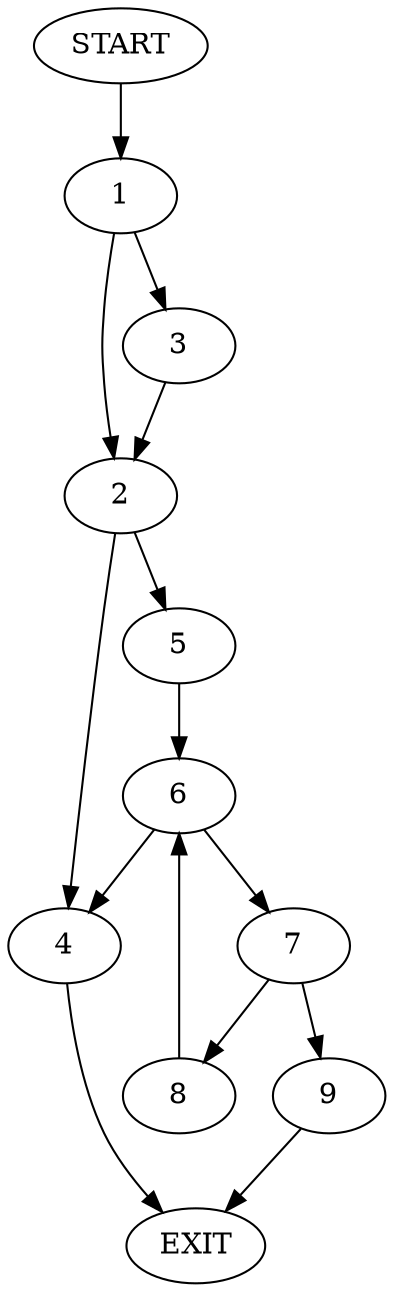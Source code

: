 digraph {
0 [label="START"]
10 [label="EXIT"]
0 -> 1
1 -> 2
1 -> 3
3 -> 2
2 -> 4
2 -> 5
5 -> 6
4 -> 10
6 -> 4
6 -> 7
7 -> 8
7 -> 9
9 -> 10
8 -> 6
}
